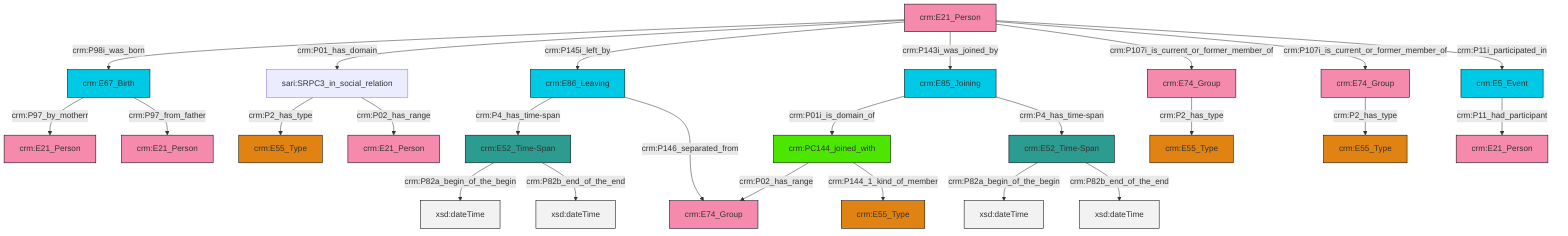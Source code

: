graph TD
classDef Literal fill:#f2f2f2,stroke:#000000;
classDef CRM_Entity fill:#FFFFFF,stroke:#000000;
classDef Temporal_Entity fill:#00C9E6, stroke:#000000;
classDef Type fill:#E18312, stroke:#000000;
classDef Time-Span fill:#2C9C91, stroke:#000000;
classDef Appellation fill:#FFEB7F, stroke:#000000;
classDef Place fill:#008836, stroke:#000000;
classDef Persistent_Item fill:#B266B2, stroke:#000000;
classDef Conceptual_Object fill:#FFD700, stroke:#000000;
classDef Physical_Thing fill:#D2B48C, stroke:#000000;
classDef Actor fill:#f58aad, stroke:#000000;
classDef PC_Classes fill:#4ce600, stroke:#000000;
classDef Multi fill:#cccccc,stroke:#000000;

4["crm:E21_Person"]:::Actor -->|crm:P98i_was_born| 5["crm:E67_Birth"]:::Temporal_Entity
4["crm:E21_Person"]:::Actor -->|crm:P01_has_domain| 8["sari:SRPC3_in_social_relation"]:::Default
4["crm:E21_Person"]:::Actor -->|crm:P145i_left_by| 9["crm:E86_Leaving"]:::Temporal_Entity
4["crm:E21_Person"]:::Actor -->|crm:P143i_was_joined_by| 6["crm:E85_Joining"]:::Temporal_Entity
14["crm:PC144_joined_with"]:::PC_Classes -->|crm:P02_has_range| 0["crm:E74_Group"]:::Actor
15["crm:E52_Time-Span"]:::Time-Span -->|crm:P82a_begin_of_the_begin| 16[xsd:dateTime]:::Literal
20["crm:E52_Time-Span"]:::Time-Span -->|crm:P82a_begin_of_the_begin| 21[xsd:dateTime]:::Literal
8["sari:SRPC3_in_social_relation"]:::Default -->|crm:P2_has_type| 22["crm:E55_Type"]:::Type
4["crm:E21_Person"]:::Actor -->|crm:P107i_is_current_or_former_member_of| 24["crm:E74_Group"]:::Actor
15["crm:E52_Time-Span"]:::Time-Span -->|crm:P82b_end_of_the_end| 25[xsd:dateTime]:::Literal
20["crm:E52_Time-Span"]:::Time-Span -->|crm:P82b_end_of_the_end| 26[xsd:dateTime]:::Literal
2["crm:E74_Group"]:::Actor -->|crm:P2_has_type| 18["crm:E55_Type"]:::Type
6["crm:E85_Joining"]:::Temporal_Entity -->|crm:P01i_is_domain_of| 14["crm:PC144_joined_with"]:::PC_Classes
29["crm:E5_Event"]:::Temporal_Entity -->|crm:P11_had_participant| 10["crm:E21_Person"]:::Actor
4["crm:E21_Person"]:::Actor -->|crm:P107i_is_current_or_former_member_of| 2["crm:E74_Group"]:::Actor
4["crm:E21_Person"]:::Actor -->|crm:P11i_participated_in| 29["crm:E5_Event"]:::Temporal_Entity
6["crm:E85_Joining"]:::Temporal_Entity -->|crm:P4_has_time-span| 15["crm:E52_Time-Span"]:::Time-Span
5["crm:E67_Birth"]:::Temporal_Entity -->|crm:P97_by_motherr| 12["crm:E21_Person"]:::Actor
24["crm:E74_Group"]:::Actor -->|crm:P2_has_type| 34["crm:E55_Type"]:::Type
5["crm:E67_Birth"]:::Temporal_Entity -->|crm:P97_from_father| 30["crm:E21_Person"]:::Actor
8["sari:SRPC3_in_social_relation"]:::Default -->|crm:P02_has_range| 32["crm:E21_Person"]:::Actor
9["crm:E86_Leaving"]:::Temporal_Entity -->|crm:P4_has_time-span| 20["crm:E52_Time-Span"]:::Time-Span
9["crm:E86_Leaving"]:::Temporal_Entity -->|crm:P146_separated_from| 0["crm:E74_Group"]:::Actor
14["crm:PC144_joined_with"]:::PC_Classes -->|crm:P144_1_kind_of_member| 27["crm:E55_Type"]:::Type